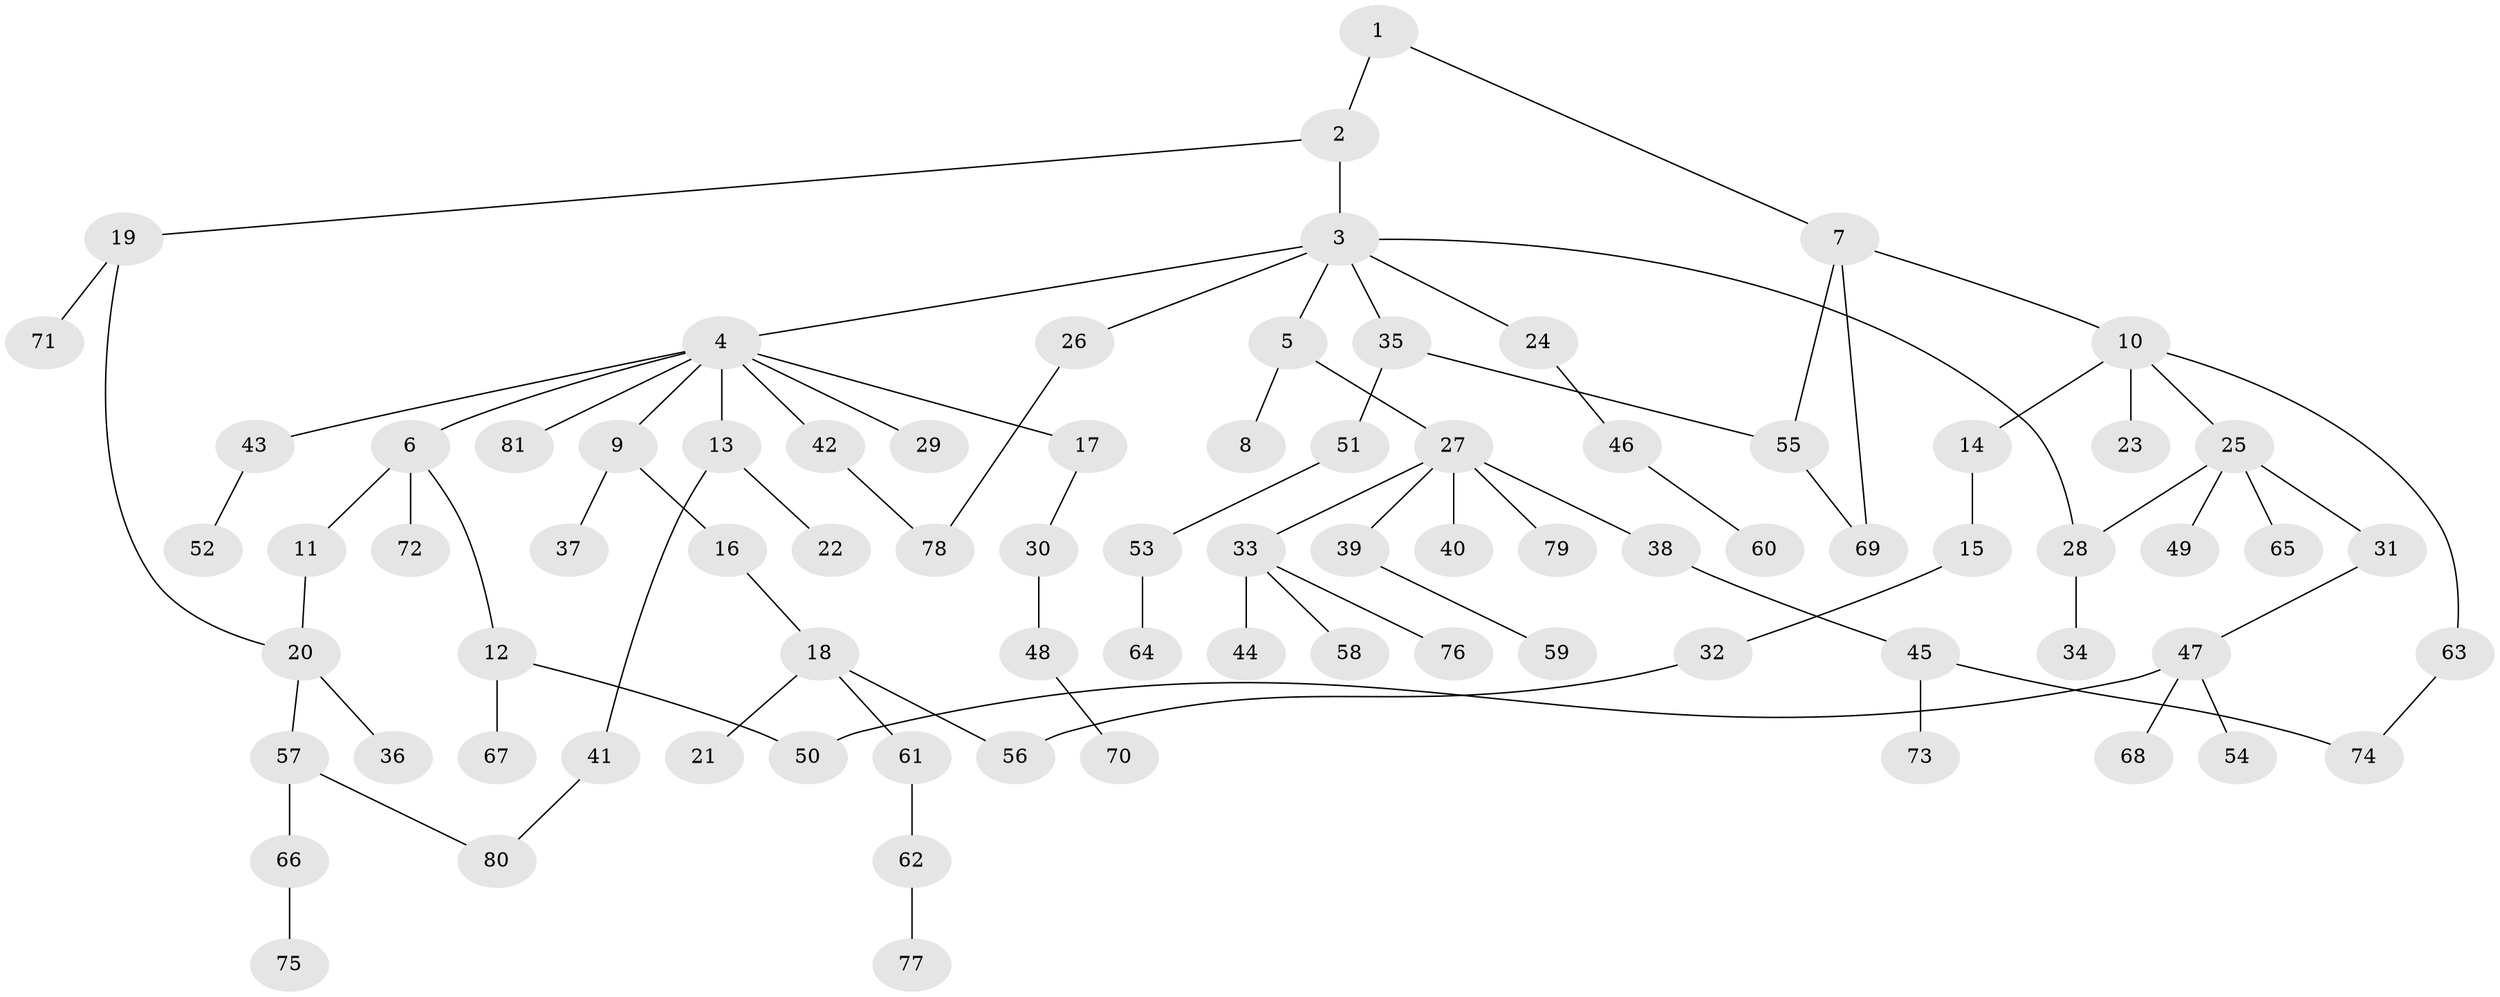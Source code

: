// Generated by graph-tools (version 1.1) at 2025/13/03/09/25 04:13:39]
// undirected, 81 vertices, 89 edges
graph export_dot {
graph [start="1"]
  node [color=gray90,style=filled];
  1;
  2;
  3;
  4;
  5;
  6;
  7;
  8;
  9;
  10;
  11;
  12;
  13;
  14;
  15;
  16;
  17;
  18;
  19;
  20;
  21;
  22;
  23;
  24;
  25;
  26;
  27;
  28;
  29;
  30;
  31;
  32;
  33;
  34;
  35;
  36;
  37;
  38;
  39;
  40;
  41;
  42;
  43;
  44;
  45;
  46;
  47;
  48;
  49;
  50;
  51;
  52;
  53;
  54;
  55;
  56;
  57;
  58;
  59;
  60;
  61;
  62;
  63;
  64;
  65;
  66;
  67;
  68;
  69;
  70;
  71;
  72;
  73;
  74;
  75;
  76;
  77;
  78;
  79;
  80;
  81;
  1 -- 2;
  1 -- 7;
  2 -- 3;
  2 -- 19;
  3 -- 4;
  3 -- 5;
  3 -- 24;
  3 -- 26;
  3 -- 28;
  3 -- 35;
  4 -- 6;
  4 -- 9;
  4 -- 13;
  4 -- 17;
  4 -- 29;
  4 -- 42;
  4 -- 43;
  4 -- 81;
  5 -- 8;
  5 -- 27;
  6 -- 11;
  6 -- 12;
  6 -- 72;
  7 -- 10;
  7 -- 55;
  7 -- 69;
  9 -- 16;
  9 -- 37;
  10 -- 14;
  10 -- 23;
  10 -- 25;
  10 -- 63;
  11 -- 20;
  12 -- 50;
  12 -- 67;
  13 -- 22;
  13 -- 41;
  14 -- 15;
  15 -- 32;
  16 -- 18;
  17 -- 30;
  18 -- 21;
  18 -- 56;
  18 -- 61;
  19 -- 20;
  19 -- 71;
  20 -- 36;
  20 -- 57;
  24 -- 46;
  25 -- 31;
  25 -- 49;
  25 -- 65;
  25 -- 28;
  26 -- 78;
  27 -- 33;
  27 -- 38;
  27 -- 39;
  27 -- 40;
  27 -- 79;
  28 -- 34;
  30 -- 48;
  31 -- 47;
  32 -- 56;
  33 -- 44;
  33 -- 58;
  33 -- 76;
  35 -- 51;
  35 -- 55;
  38 -- 45;
  39 -- 59;
  41 -- 80;
  42 -- 78;
  43 -- 52;
  45 -- 73;
  45 -- 74;
  46 -- 60;
  47 -- 54;
  47 -- 68;
  47 -- 50;
  48 -- 70;
  51 -- 53;
  53 -- 64;
  55 -- 69;
  57 -- 66;
  57 -- 80;
  61 -- 62;
  62 -- 77;
  63 -- 74;
  66 -- 75;
}
